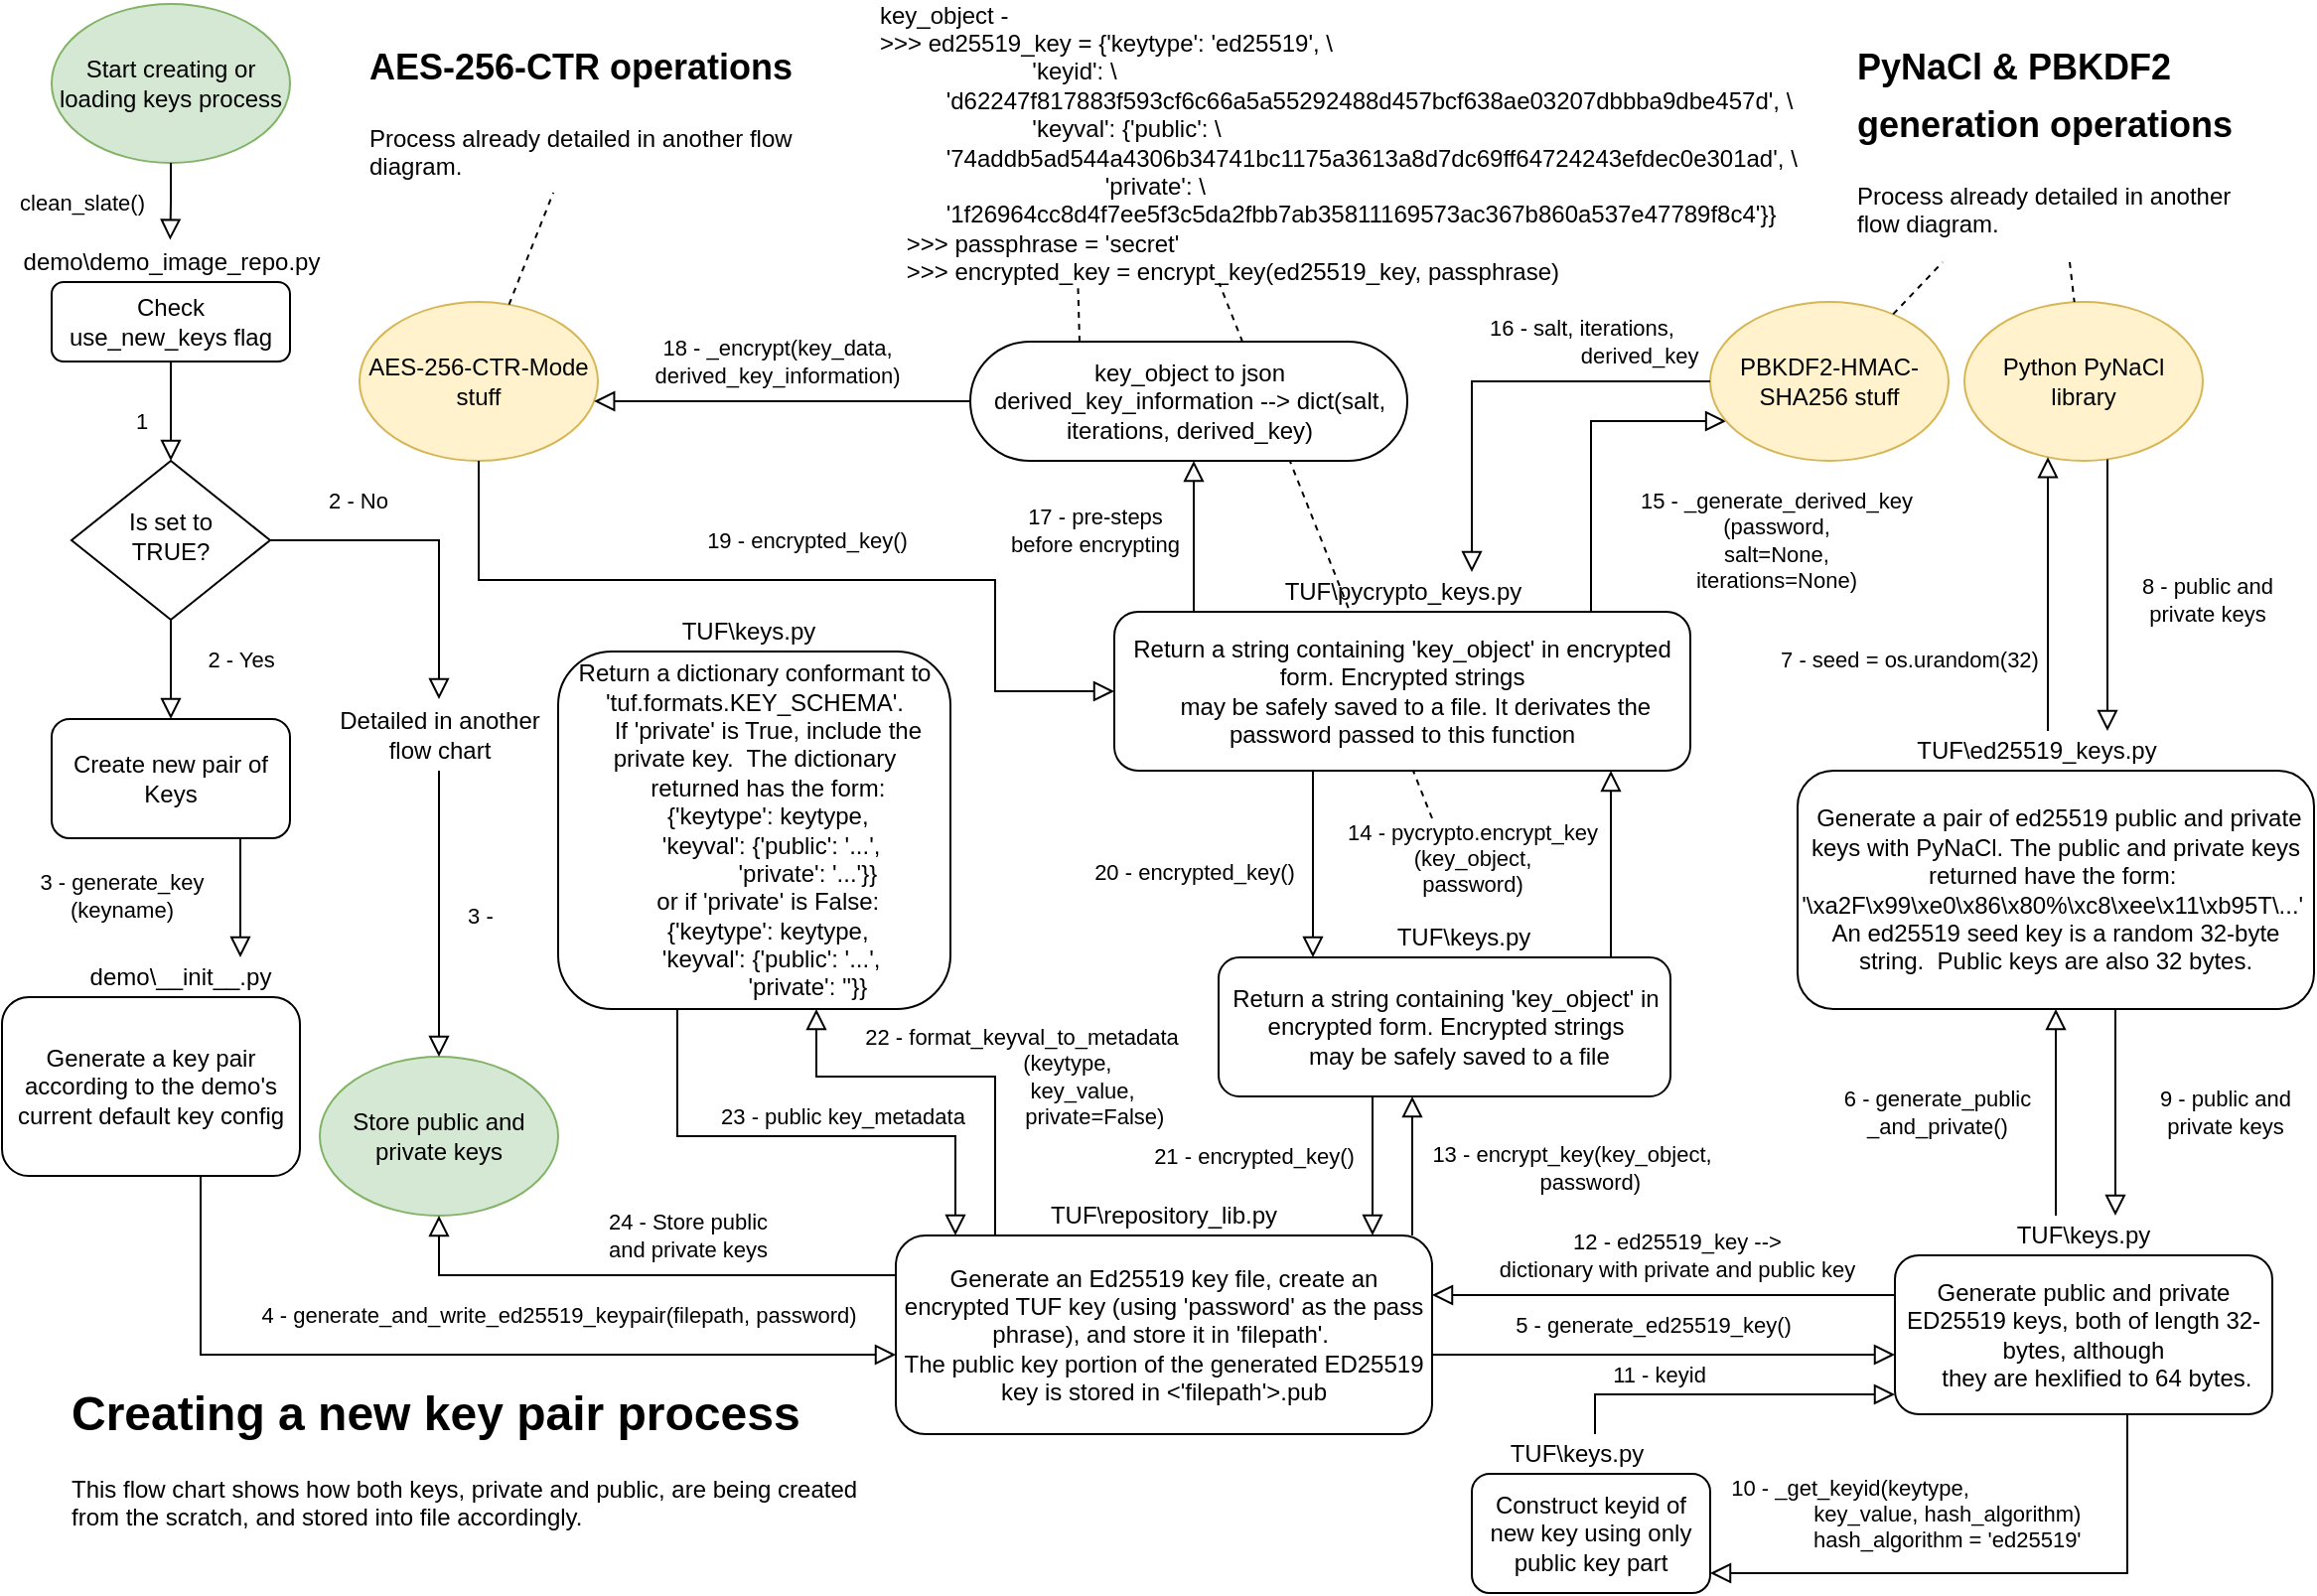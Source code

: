 <mxfile version="12.9.8" type="google" pages="4"><diagram id="C5RBs43oDa-KdzZeNtuy" name="create_key_pair"><mxGraphModel dx="1174" dy="645" grid="1" gridSize="10" guides="1" tooltips="1" connect="1" arrows="1" fold="1" page="1" pageScale="1" pageWidth="1169" pageHeight="827" math="0" shadow="0"><root><mxCell id="WIyWlLk6GJQsqaUBKTNV-0"/><mxCell id="WIyWlLk6GJQsqaUBKTNV-1" parent="WIyWlLk6GJQsqaUBKTNV-0"/><mxCell id="5d05sHVoE4mZrkOUPY2H-10" value="" style="endArrow=none;dashed=1;html=1;entryX=0.36;entryY=1.004;entryDx=0;entryDy=0;entryPerimeter=0;" edge="1" parent="WIyWlLk6GJQsqaUBKTNV-1" target="5d05sHVoE4mZrkOUPY2H-8"><mxGeometry width="50" height="50" relative="1" as="geometry"><mxPoint x="720" y="420" as="sourcePoint"/><mxPoint x="390" y="-220" as="targetPoint"/></mxGeometry></mxCell><mxCell id="gKAO-8X0Bs0SpBWGUNSm-0" value="1" style="rounded=0;html=1;jettySize=auto;orthogonalLoop=1;fontSize=11;endArrow=block;endFill=0;endSize=8;strokeWidth=1;shadow=0;labelBackgroundColor=none;edgeStyle=orthogonalEdgeStyle;" edge="1" parent="WIyWlLk6GJQsqaUBKTNV-1" source="gKAO-8X0Bs0SpBWGUNSm-1" target="gKAO-8X0Bs0SpBWGUNSm-4"><mxGeometry x="0.2" y="-15" relative="1" as="geometry"><mxPoint as="offset"/></mxGeometry></mxCell><mxCell id="gKAO-8X0Bs0SpBWGUNSm-1" value="Check &lt;br&gt;use_new_keys flag" style="rounded=1;whiteSpace=wrap;html=1;fontSize=12;glass=0;strokeWidth=1;shadow=0;" vertex="1" parent="WIyWlLk6GJQsqaUBKTNV-1"><mxGeometry x="25" y="150" width="120" height="40" as="geometry"/></mxCell><mxCell id="gKAO-8X0Bs0SpBWGUNSm-2" value="2 - Yes" style="rounded=0;html=1;jettySize=auto;orthogonalLoop=1;fontSize=11;endArrow=block;endFill=0;endSize=8;strokeWidth=1;shadow=0;labelBackgroundColor=none;edgeStyle=orthogonalEdgeStyle;" edge="1" parent="WIyWlLk6GJQsqaUBKTNV-1" source="gKAO-8X0Bs0SpBWGUNSm-4" target="gKAO-8X0Bs0SpBWGUNSm-40"><mxGeometry x="-0.2" y="35" relative="1" as="geometry"><mxPoint as="offset"/><mxPoint x="85" y="430" as="targetPoint"/><Array as="points"/></mxGeometry></mxCell><mxCell id="gKAO-8X0Bs0SpBWGUNSm-3" value="2 - No" style="edgeStyle=orthogonalEdgeStyle;rounded=0;html=1;jettySize=auto;orthogonalLoop=1;fontSize=11;endArrow=block;endFill=0;endSize=8;strokeWidth=1;shadow=0;labelBackgroundColor=none;exitX=1;exitY=0.5;exitDx=0;exitDy=0;" edge="1" parent="WIyWlLk6GJQsqaUBKTNV-1" source="gKAO-8X0Bs0SpBWGUNSm-4" target="gKAO-8X0Bs0SpBWGUNSm-34"><mxGeometry x="-0.474" y="20" relative="1" as="geometry"><mxPoint as="offset"/><mxPoint x="160" y="280" as="sourcePoint"/><mxPoint x="190.0" y="80.5" as="targetPoint"/><Array as="points"><mxPoint x="220" y="280"/></Array></mxGeometry></mxCell><mxCell id="gKAO-8X0Bs0SpBWGUNSm-4" value="Is set to&lt;br&gt;TRUE?" style="rhombus;whiteSpace=wrap;html=1;shadow=0;fontFamily=Helvetica;fontSize=12;align=center;strokeWidth=1;spacing=6;spacingTop=-4;" vertex="1" parent="WIyWlLk6GJQsqaUBKTNV-1"><mxGeometry x="35" y="240" width="100" height="80" as="geometry"/></mxCell><mxCell id="gKAO-8X0Bs0SpBWGUNSm-6" value="demo\demo_image_repo.py" style="text;html=1;align=center;verticalAlign=middle;resizable=0;points=[];autosize=1;" vertex="1" parent="WIyWlLk6GJQsqaUBKTNV-1"><mxGeometry y="130" width="170" height="20" as="geometry"/></mxCell><mxCell id="gKAO-8X0Bs0SpBWGUNSm-7" value="Start creating or loading keys process" style="ellipse;whiteSpace=wrap;html=1;fillColor=#d5e8d4;strokeColor=#82b366;" vertex="1" parent="WIyWlLk6GJQsqaUBKTNV-1"><mxGeometry x="25" y="10" width="120" height="80" as="geometry"/></mxCell><mxCell id="gKAO-8X0Bs0SpBWGUNSm-8" value="clean_slate()" style="rounded=0;html=1;jettySize=auto;orthogonalLoop=1;fontSize=11;endArrow=block;endFill=0;endSize=8;strokeWidth=1;shadow=0;labelBackgroundColor=none;edgeStyle=orthogonalEdgeStyle;exitX=0.5;exitY=1;exitDx=0;exitDy=0;entryX=0.498;entryY=-0.06;entryDx=0;entryDy=0;entryPerimeter=0;" edge="1" parent="WIyWlLk6GJQsqaUBKTNV-1" source="gKAO-8X0Bs0SpBWGUNSm-7" target="gKAO-8X0Bs0SpBWGUNSm-6"><mxGeometry x="0.069" y="-45" relative="1" as="geometry"><mxPoint x="95" y="200" as="sourcePoint"/><mxPoint x="100" y="90" as="targetPoint"/><Array as="points"><mxPoint x="85" y="110"/><mxPoint x="85" y="110"/></Array><mxPoint as="offset"/></mxGeometry></mxCell><mxCell id="gKAO-8X0Bs0SpBWGUNSm-9" value="Store public and private keys" style="ellipse;whiteSpace=wrap;html=1;fillColor=#d5e8d4;strokeColor=#82b366;" vertex="1" parent="WIyWlLk6GJQsqaUBKTNV-1"><mxGeometry x="160" y="540" width="120" height="80" as="geometry"/></mxCell><mxCell id="gKAO-8X0Bs0SpBWGUNSm-11" value="&lt;h1&gt;Creating a new key pair process&lt;/h1&gt;&lt;p&gt;This flow chart shows how both keys, private and public, are being created from the scratch, and stored into file accordingly.&lt;/p&gt;" style="text;html=1;strokeColor=none;fillColor=none;spacing=5;spacingTop=-20;whiteSpace=wrap;overflow=hidden;rounded=0;" vertex="1" parent="WIyWlLk6GJQsqaUBKTNV-1"><mxGeometry x="30" y="700" width="410" height="100" as="geometry"/></mxCell><mxCell id="gKAO-8X0Bs0SpBWGUNSm-34" value="Detailed in another flow chart" style="text;html=1;strokeColor=none;fillColor=none;align=center;verticalAlign=middle;whiteSpace=wrap;rounded=0;" vertex="1" parent="WIyWlLk6GJQsqaUBKTNV-1"><mxGeometry x="167.5" y="360" width="105" height="36" as="geometry"/></mxCell><mxCell id="gKAO-8X0Bs0SpBWGUNSm-40" value="Create new pair of Keys" style="rounded=1;whiteSpace=wrap;html=1;" vertex="1" parent="WIyWlLk6GJQsqaUBKTNV-1"><mxGeometry x="25" y="370" width="120" height="60" as="geometry"/></mxCell><mxCell id="gKAO-8X0Bs0SpBWGUNSm-41" value="Generate a key pair according to the demo's current default key config" style="rounded=1;whiteSpace=wrap;html=1;" vertex="1" parent="WIyWlLk6GJQsqaUBKTNV-1"><mxGeometry y="510" width="150" height="90" as="geometry"/></mxCell><mxCell id="gKAO-8X0Bs0SpBWGUNSm-42" value="demo\__init__.py" style="text;html=1;strokeColor=none;fillColor=none;align=center;verticalAlign=middle;whiteSpace=wrap;rounded=0;" vertex="1" parent="WIyWlLk6GJQsqaUBKTNV-1"><mxGeometry x="40" y="490" width="100" height="20" as="geometry"/></mxCell><mxCell id="gKAO-8X0Bs0SpBWGUNSm-43" value="3 - generate_key&lt;br&gt;(keyname)" style="edgeStyle=orthogonalEdgeStyle;rounded=0;html=1;jettySize=auto;orthogonalLoop=1;fontSize=11;endArrow=block;endFill=0;endSize=8;strokeWidth=1;shadow=0;labelBackgroundColor=none;" edge="1" parent="WIyWlLk6GJQsqaUBKTNV-1" source="gKAO-8X0Bs0SpBWGUNSm-40" target="gKAO-8X0Bs0SpBWGUNSm-42"><mxGeometry y="-60" relative="1" as="geometry"><mxPoint y="-1" as="offset"/><mxPoint x="145.0" y="290" as="sourcePoint"/><mxPoint x="390" y="400" as="targetPoint"/><Array as="points"><mxPoint x="120" y="460"/><mxPoint x="120" y="460"/></Array></mxGeometry></mxCell><mxCell id="gKAO-8X0Bs0SpBWGUNSm-44" value="&lt;div&gt;Generate an Ed25519 key file, create an encrypted TUF key (using 'password'&amp;nbsp;&lt;span&gt;as the pass phrase), and store it in 'filepath'.&amp;nbsp;&lt;/span&gt;&lt;/div&gt;&lt;div&gt;&lt;span&gt;The public key portion of&amp;nbsp;&lt;/span&gt;&lt;span&gt;the generated ED25519 key is stored in &amp;lt;'filepath'&amp;gt;.pub&lt;/span&gt;&lt;/div&gt;" style="rounded=1;whiteSpace=wrap;html=1;" vertex="1" parent="WIyWlLk6GJQsqaUBKTNV-1"><mxGeometry x="450" y="630" width="270" height="100" as="geometry"/></mxCell><mxCell id="gKAO-8X0Bs0SpBWGUNSm-45" value="TUF\repository_lib.py" style="text;html=1;strokeColor=none;fillColor=none;align=center;verticalAlign=middle;whiteSpace=wrap;rounded=0;" vertex="1" parent="WIyWlLk6GJQsqaUBKTNV-1"><mxGeometry x="520" y="610" width="130" height="20" as="geometry"/></mxCell><mxCell id="gKAO-8X0Bs0SpBWGUNSm-46" value="4 -&amp;nbsp;generate_and_write_ed25519_keypair(filepath, password)" style="edgeStyle=orthogonalEdgeStyle;rounded=0;html=1;jettySize=auto;orthogonalLoop=1;fontSize=11;endArrow=block;endFill=0;endSize=8;strokeWidth=1;shadow=0;labelBackgroundColor=none;" edge="1" parent="WIyWlLk6GJQsqaUBKTNV-1" source="gKAO-8X0Bs0SpBWGUNSm-41" target="gKAO-8X0Bs0SpBWGUNSm-44"><mxGeometry x="0.22" y="20" relative="1" as="geometry"><mxPoint x="1" as="offset"/><mxPoint x="460.0" y="479.999" as="sourcePoint"/><mxPoint x="390.0" y="494.94" as="targetPoint"/><Array as="points"><mxPoint x="100" y="690"/></Array></mxGeometry></mxCell><mxCell id="gKAO-8X0Bs0SpBWGUNSm-48" value="&lt;div&gt;Generate public and private ED25519 keys, both of length 32-bytes, although&lt;/div&gt;&lt;div&gt;&amp;nbsp; &amp;nbsp; they are hexlified to 64 bytes.&lt;/div&gt;" style="rounded=1;whiteSpace=wrap;html=1;" vertex="1" parent="WIyWlLk6GJQsqaUBKTNV-1"><mxGeometry x="953" y="640" width="190" height="80" as="geometry"/></mxCell><mxCell id="gKAO-8X0Bs0SpBWGUNSm-49" value="TUF\keys.py" style="text;html=1;strokeColor=none;fillColor=none;align=center;verticalAlign=middle;whiteSpace=wrap;rounded=0;" vertex="1" parent="WIyWlLk6GJQsqaUBKTNV-1"><mxGeometry x="998" y="620" width="100" height="20" as="geometry"/></mxCell><mxCell id="gKAO-8X0Bs0SpBWGUNSm-52" value="5 -&amp;nbsp;generate_ed25519_key()" style="edgeStyle=orthogonalEdgeStyle;rounded=0;html=1;jettySize=auto;orthogonalLoop=1;fontSize=11;endArrow=block;endFill=0;endSize=8;strokeWidth=1;shadow=0;labelBackgroundColor=none;" edge="1" parent="WIyWlLk6GJQsqaUBKTNV-1" source="gKAO-8X0Bs0SpBWGUNSm-44" target="gKAO-8X0Bs0SpBWGUNSm-48"><mxGeometry x="-0.048" y="15" relative="1" as="geometry"><mxPoint as="offset"/><mxPoint x="470.0" y="345" as="sourcePoint"/><mxPoint x="470.0" y="260" as="targetPoint"/><Array as="points"><mxPoint x="870" y="690"/><mxPoint x="870" y="690"/></Array></mxGeometry></mxCell><mxCell id="gKAO-8X0Bs0SpBWGUNSm-54" value="&lt;div&gt;&amp;nbsp;Generate a pair of ed25519 public and private keys with PyNaCl.&amp;nbsp;&lt;span&gt;The public&amp;nbsp;&lt;/span&gt;&lt;span&gt;and private keys returned &lt;/span&gt;&lt;span&gt;have the form:&amp;nbsp;&lt;/span&gt;&lt;/div&gt;&lt;div&gt;&lt;span&gt;'\xa2F\x99\xe0\x86\x80%\xc8\xee\x11\xb95T\...'&amp;nbsp;&lt;/span&gt;&lt;/div&gt;&lt;div&gt;&lt;span&gt;An ed25519 seed key is a random 32-byte string.&amp;nbsp; Public keys are also 32&amp;nbsp;&lt;/span&gt;&lt;span&gt;bytes.&lt;/span&gt;&lt;/div&gt;" style="rounded=1;whiteSpace=wrap;html=1;" vertex="1" parent="WIyWlLk6GJQsqaUBKTNV-1"><mxGeometry x="904" y="396" width="260" height="120" as="geometry"/></mxCell><mxCell id="gKAO-8X0Bs0SpBWGUNSm-58" value="TUF\ed25519_keys.py" style="text;html=1;strokeColor=none;fillColor=none;align=center;verticalAlign=middle;whiteSpace=wrap;rounded=0;" vertex="1" parent="WIyWlLk6GJQsqaUBKTNV-1"><mxGeometry x="956.5" y="376" width="135" height="20" as="geometry"/></mxCell><mxCell id="gKAO-8X0Bs0SpBWGUNSm-59" value="6 -&amp;nbsp;generate_public&lt;br&gt;_and_private()" style="edgeStyle=orthogonalEdgeStyle;rounded=0;html=1;jettySize=auto;orthogonalLoop=1;fontSize=11;endArrow=block;endFill=0;endSize=8;strokeWidth=1;shadow=0;labelBackgroundColor=none;" edge="1" parent="WIyWlLk6GJQsqaUBKTNV-1" source="gKAO-8X0Bs0SpBWGUNSm-49" target="gKAO-8X0Bs0SpBWGUNSm-54"><mxGeometry y="60" relative="1" as="geometry"><mxPoint as="offset"/><mxPoint x="884" y="520" as="sourcePoint"/><mxPoint x="1034" y="540" as="targetPoint"/><Array as="points"><mxPoint x="1034" y="590"/><mxPoint x="1034" y="590"/></Array></mxGeometry></mxCell><mxCell id="gKAO-8X0Bs0SpBWGUNSm-61" value="Python PyNaCl&lt;br&gt;library" style="ellipse;whiteSpace=wrap;html=1;fillColor=#fff2cc;strokeColor=#d6b656;" vertex="1" parent="WIyWlLk6GJQsqaUBKTNV-1"><mxGeometry x="988" y="160" width="120" height="80" as="geometry"/></mxCell><mxCell id="gKAO-8X0Bs0SpBWGUNSm-62" value="7 - seed = os.urandom(32)" style="edgeStyle=orthogonalEdgeStyle;rounded=0;html=1;jettySize=auto;orthogonalLoop=1;fontSize=11;endArrow=block;endFill=0;endSize=8;strokeWidth=1;shadow=0;labelBackgroundColor=none;" edge="1" parent="WIyWlLk6GJQsqaUBKTNV-1" source="gKAO-8X0Bs0SpBWGUNSm-58" target="gKAO-8X0Bs0SpBWGUNSm-61"><mxGeometry x="0.247" y="86" relative="1" as="geometry"><mxPoint x="16" y="50" as="offset"/><mxPoint x="1435.059" y="-132.5" as="sourcePoint"/><mxPoint x="1435.059" y="-42.5" as="targetPoint"/><Array as="points"><mxPoint x="1030" y="290"/><mxPoint x="1030" y="290"/></Array></mxGeometry></mxCell><mxCell id="gKAO-8X0Bs0SpBWGUNSm-65" value="8 - public and &lt;br&gt;private keys" style="edgeStyle=orthogonalEdgeStyle;rounded=0;html=1;jettySize=auto;orthogonalLoop=1;fontSize=11;endArrow=block;endFill=0;endSize=8;strokeWidth=1;shadow=0;labelBackgroundColor=none;" edge="1" parent="WIyWlLk6GJQsqaUBKTNV-1" source="gKAO-8X0Bs0SpBWGUNSm-61" target="gKAO-8X0Bs0SpBWGUNSm-58"><mxGeometry x="0.043" y="50" relative="1" as="geometry"><mxPoint y="-1" as="offset"/><mxPoint x="1445" y="102.5" as="sourcePoint"/><mxPoint x="1445" y="182.5" as="targetPoint"/><Array as="points"><mxPoint x="1060" y="310"/><mxPoint x="1060" y="310"/></Array></mxGeometry></mxCell><mxCell id="gKAO-8X0Bs0SpBWGUNSm-67" value="&lt;h1&gt;&lt;font style=&quot;font-size: 18px&quot;&gt;PyNaCl &amp;amp; PBKDF2 generation operations&lt;/font&gt;&lt;/h1&gt;&lt;p&gt;Process already detailed in another flow diagram.&lt;/p&gt;" style="text;html=1;strokeColor=none;fillColor=none;spacing=5;spacingTop=-20;whiteSpace=wrap;overflow=hidden;rounded=0;" vertex="1" parent="WIyWlLk6GJQsqaUBKTNV-1"><mxGeometry x="928.5" y="20" width="211" height="120" as="geometry"/></mxCell><mxCell id="gKAO-8X0Bs0SpBWGUNSm-68" value="" style="endArrow=none;dashed=1;html=1;" edge="1" parent="WIyWlLk6GJQsqaUBKTNV-1" source="gKAO-8X0Bs0SpBWGUNSm-67" target="gKAO-8X0Bs0SpBWGUNSm-61"><mxGeometry width="50" height="50" relative="1" as="geometry"><mxPoint x="1050" y="452.5" as="sourcePoint"/><mxPoint x="1100" y="402.5" as="targetPoint"/></mxGeometry></mxCell><mxCell id="gKAO-8X0Bs0SpBWGUNSm-69" value="Construct keyid of new key using only public key part" style="rounded=1;whiteSpace=wrap;html=1;" vertex="1" parent="WIyWlLk6GJQsqaUBKTNV-1"><mxGeometry x="740" y="750" width="120" height="60" as="geometry"/></mxCell><mxCell id="gKAO-8X0Bs0SpBWGUNSm-70" value="10 -&amp;nbsp;_get_keyid(keytype, &lt;br&gt;&amp;nbsp; &amp;nbsp; &amp;nbsp; &amp;nbsp; &amp;nbsp; &amp;nbsp; &amp;nbsp; &amp;nbsp; &amp;nbsp; &amp;nbsp; &amp;nbsp; &amp;nbsp; &amp;nbsp; &amp;nbsp; &amp;nbsp; &amp;nbsp; key_value, hash_algorithm)&lt;br&gt;&amp;nbsp; &amp;nbsp; &amp;nbsp; &amp;nbsp; &amp;nbsp; &amp;nbsp; &amp;nbsp; &amp;nbsp; &amp;nbsp; &amp;nbsp; &amp;nbsp; &amp;nbsp; &amp;nbsp; &amp;nbsp; &amp;nbsp; &amp;nbsp; hash_algorithm = 'ed25519'" style="edgeStyle=orthogonalEdgeStyle;rounded=0;html=1;jettySize=auto;orthogonalLoop=1;fontSize=11;endArrow=block;endFill=0;endSize=8;strokeWidth=1;shadow=0;labelBackgroundColor=none;" edge="1" parent="WIyWlLk6GJQsqaUBKTNV-1" source="gKAO-8X0Bs0SpBWGUNSm-48" target="gKAO-8X0Bs0SpBWGUNSm-69"><mxGeometry x="0.517" y="-30" relative="1" as="geometry"><mxPoint as="offset"/><mxPoint x="715.0" y="430" as="sourcePoint"/><mxPoint x="295" y="584.999" as="targetPoint"/><Array as="points"><mxPoint x="1070" y="800"/></Array></mxGeometry></mxCell><mxCell id="gKAO-8X0Bs0SpBWGUNSm-71" value="9 - public and &lt;br&gt;private keys" style="edgeStyle=orthogonalEdgeStyle;rounded=0;html=1;jettySize=auto;orthogonalLoop=1;fontSize=11;endArrow=block;endFill=0;endSize=8;strokeWidth=1;shadow=0;labelBackgroundColor=none;" edge="1" parent="WIyWlLk6GJQsqaUBKTNV-1" source="gKAO-8X0Bs0SpBWGUNSm-54" target="gKAO-8X0Bs0SpBWGUNSm-49"><mxGeometry y="55" relative="1" as="geometry"><mxPoint as="offset"/><mxPoint x="1064" y="510" as="sourcePoint"/><mxPoint x="974" y="440" as="targetPoint"/><Array as="points"><mxPoint x="1064" y="550"/><mxPoint x="1064" y="550"/></Array></mxGeometry></mxCell><mxCell id="gKAO-8X0Bs0SpBWGUNSm-74" value="TUF\keys.py" style="text;html=1;strokeColor=none;fillColor=none;align=center;verticalAlign=middle;whiteSpace=wrap;rounded=0;" vertex="1" parent="WIyWlLk6GJQsqaUBKTNV-1"><mxGeometry x="752.5" y="730" width="80" height="20" as="geometry"/></mxCell><mxCell id="gKAO-8X0Bs0SpBWGUNSm-75" value="11 - keyid" style="edgeStyle=orthogonalEdgeStyle;rounded=0;html=1;jettySize=auto;orthogonalLoop=1;fontSize=11;endArrow=block;endFill=0;endSize=8;strokeWidth=1;shadow=0;labelBackgroundColor=none;" edge="1" parent="WIyWlLk6GJQsqaUBKTNV-1" source="gKAO-8X0Bs0SpBWGUNSm-74" target="gKAO-8X0Bs0SpBWGUNSm-48"><mxGeometry x="-0.389" y="10" relative="1" as="geometry"><mxPoint as="offset"/><mxPoint x="515.0" y="355" as="sourcePoint"/><mxPoint x="515.0" y="240" as="targetPoint"/><Array as="points"><mxPoint x="802" y="710"/></Array></mxGeometry></mxCell><mxCell id="gKAO-8X0Bs0SpBWGUNSm-77" value="12 - ed25519_key --&amp;gt;&lt;br&gt;dictionary with private and public key" style="edgeStyle=orthogonalEdgeStyle;rounded=0;html=1;jettySize=auto;orthogonalLoop=1;fontSize=11;endArrow=block;endFill=0;endSize=8;strokeWidth=1;shadow=0;labelBackgroundColor=none;" edge="1" parent="WIyWlLk6GJQsqaUBKTNV-1" source="gKAO-8X0Bs0SpBWGUNSm-48" target="gKAO-8X0Bs0SpBWGUNSm-44"><mxGeometry x="-0.053" y="-20" relative="1" as="geometry"><mxPoint as="offset"/><mxPoint x="630" y="640" as="sourcePoint"/><mxPoint x="910" y="530" as="targetPoint"/><Array as="points"><mxPoint x="830" y="660"/><mxPoint x="830" y="660"/></Array></mxGeometry></mxCell><mxCell id="gKAO-8X0Bs0SpBWGUNSm-80" value="&lt;div&gt;Return a string containing 'key_object' in encrypted form. Encrypted strings&lt;/div&gt;&lt;div&gt;&amp;nbsp; &amp;nbsp; may be safely saved to a file&lt;/div&gt;" style="rounded=1;whiteSpace=wrap;html=1;" vertex="1" parent="WIyWlLk6GJQsqaUBKTNV-1"><mxGeometry x="612.5" y="490" width="227.5" height="70" as="geometry"/></mxCell><mxCell id="gKAO-8X0Bs0SpBWGUNSm-81" value="TUF\keys.py" style="text;html=1;strokeColor=none;fillColor=none;align=center;verticalAlign=middle;whiteSpace=wrap;rounded=0;" vertex="1" parent="WIyWlLk6GJQsqaUBKTNV-1"><mxGeometry x="694.25" y="470" width="83.75" height="20" as="geometry"/></mxCell><mxCell id="gKAO-8X0Bs0SpBWGUNSm-82" value="13 -&amp;nbsp;encrypt_key(key_object, &lt;br&gt;&amp;nbsp; &amp;nbsp; &amp;nbsp; password)" style="edgeStyle=orthogonalEdgeStyle;rounded=0;html=1;jettySize=auto;orthogonalLoop=1;fontSize=11;endArrow=block;endFill=0;endSize=8;strokeWidth=1;shadow=0;labelBackgroundColor=none;" edge="1" parent="WIyWlLk6GJQsqaUBKTNV-1" source="gKAO-8X0Bs0SpBWGUNSm-44" target="gKAO-8X0Bs0SpBWGUNSm-80"><mxGeometry y="-80" relative="1" as="geometry"><mxPoint y="1" as="offset"/><mxPoint x="1020" y="540" as="sourcePoint"/><mxPoint x="780" y="540" as="targetPoint"/><Array as="points"><mxPoint x="710" y="590"/><mxPoint x="710" y="590"/></Array></mxGeometry></mxCell><mxCell id="gKAO-8X0Bs0SpBWGUNSm-83" value="&lt;div&gt;Return a string containing 'key_object' in encrypted form. Encrypted strings&lt;/div&gt;&lt;div&gt;&amp;nbsp; &amp;nbsp; may be safely saved to a file. It derivates the password passed to this function&lt;/div&gt;" style="rounded=1;whiteSpace=wrap;html=1;" vertex="1" parent="WIyWlLk6GJQsqaUBKTNV-1"><mxGeometry x="560" y="316" width="290" height="80" as="geometry"/></mxCell><mxCell id="gKAO-8X0Bs0SpBWGUNSm-84" value="14 - pycrypto.encrypt_key&lt;br&gt;(key_object, &lt;br&gt;password)" style="edgeStyle=orthogonalEdgeStyle;rounded=0;html=1;jettySize=auto;orthogonalLoop=1;fontSize=11;endArrow=block;endFill=0;endSize=8;strokeWidth=1;shadow=0;labelBackgroundColor=none;" edge="1" parent="WIyWlLk6GJQsqaUBKTNV-1" source="gKAO-8X0Bs0SpBWGUNSm-80" target="gKAO-8X0Bs0SpBWGUNSm-83"><mxGeometry x="0.702" y="76" relative="1" as="geometry"><mxPoint x="6" y="30" as="offset"/><mxPoint x="640.0" y="550" as="sourcePoint"/><mxPoint x="760" y="410" as="targetPoint"/><Array as="points"><mxPoint x="810" y="410"/><mxPoint x="810" y="410"/></Array></mxGeometry></mxCell><mxCell id="gKAO-8X0Bs0SpBWGUNSm-85" value="TUF\pycrypto_keys.py" style="text;html=1;strokeColor=none;fillColor=none;align=center;verticalAlign=middle;whiteSpace=wrap;rounded=0;" vertex="1" parent="WIyWlLk6GJQsqaUBKTNV-1"><mxGeometry x="632.5" y="296" width="145" height="20" as="geometry"/></mxCell><mxCell id="y6ydNGaMVY6dXBUvvQ87-1" value="15 -&amp;nbsp;_generate_derived_key&lt;br&gt;(password, &lt;br&gt;salt=None, &lt;br&gt;iterations=None)" style="edgeStyle=orthogonalEdgeStyle;rounded=0;html=1;jettySize=auto;orthogonalLoop=1;fontSize=11;endArrow=block;endFill=0;endSize=8;strokeWidth=1;shadow=0;labelBackgroundColor=none;" edge="1" parent="WIyWlLk6GJQsqaUBKTNV-1" source="gKAO-8X0Bs0SpBWGUNSm-83" target="y6ydNGaMVY6dXBUvvQ87-2"><mxGeometry x="1" y="-65" relative="1" as="geometry"><mxPoint x="25" y="-5" as="offset"/><mxPoint x="770" y="323" as="sourcePoint"/><mxPoint x="800" y="220" as="targetPoint"/><Array as="points"><mxPoint x="800" y="220"/></Array></mxGeometry></mxCell><mxCell id="y6ydNGaMVY6dXBUvvQ87-2" value="PBKDF2-HMAC-SHA256 stuff" style="ellipse;whiteSpace=wrap;html=1;fillColor=#fff2cc;strokeColor=#d6b656;" vertex="1" parent="WIyWlLk6GJQsqaUBKTNV-1"><mxGeometry x="860" y="160" width="120" height="80" as="geometry"/></mxCell><mxCell id="y6ydNGaMVY6dXBUvvQ87-4" value="" style="endArrow=none;dashed=1;html=1;" edge="1" parent="WIyWlLk6GJQsqaUBKTNV-1" source="y6ydNGaMVY6dXBUvvQ87-2" target="gKAO-8X0Bs0SpBWGUNSm-67"><mxGeometry width="50" height="50" relative="1" as="geometry"><mxPoint x="490" y="230" as="sourcePoint"/><mxPoint x="846.17" y="105" as="targetPoint"/></mxGeometry></mxCell><mxCell id="y6ydNGaMVY6dXBUvvQ87-5" value="16 -&amp;nbsp;salt, iterations, &lt;br&gt;&amp;nbsp; &amp;nbsp; &amp;nbsp; &amp;nbsp; &amp;nbsp; &amp;nbsp; &amp;nbsp; &amp;nbsp; &amp;nbsp; &amp;nbsp;derived_key" style="edgeStyle=orthogonalEdgeStyle;rounded=0;html=1;jettySize=auto;orthogonalLoop=1;fontSize=11;endArrow=block;endFill=0;endSize=8;strokeWidth=1;shadow=0;labelBackgroundColor=none;" edge="1" parent="WIyWlLk6GJQsqaUBKTNV-1" source="y6ydNGaMVY6dXBUvvQ87-2" target="gKAO-8X0Bs0SpBWGUNSm-85"><mxGeometry x="-0.399" y="-20" relative="1" as="geometry"><mxPoint as="offset"/><mxPoint x="460" y="270" as="sourcePoint"/><mxPoint x="721" y="220" as="targetPoint"/><Array as="points"><mxPoint x="740" y="200"/></Array></mxGeometry></mxCell><mxCell id="5n7SYA8ewEGzJH716Fpc-0" value="AES-256-CTR-Mode stuff" style="ellipse;whiteSpace=wrap;html=1;fillColor=#fff2cc;strokeColor=#d6b656;" vertex="1" parent="WIyWlLk6GJQsqaUBKTNV-1"><mxGeometry x="180" y="160" width="120" height="80" as="geometry"/></mxCell><mxCell id="5d05sHVoE4mZrkOUPY2H-0" value="&lt;h1&gt;&lt;font style=&quot;font-size: 18px&quot;&gt;AES-256-CTR operations&lt;/font&gt;&lt;/h1&gt;&lt;p&gt;Process already detailed in another flow diagram.&lt;/p&gt;" style="text;html=1;strokeColor=none;fillColor=none;spacing=5;spacingTop=-20;whiteSpace=wrap;overflow=hidden;rounded=0;" vertex="1" parent="WIyWlLk6GJQsqaUBKTNV-1"><mxGeometry x="180" y="20" width="228.75" height="85" as="geometry"/></mxCell><mxCell id="5d05sHVoE4mZrkOUPY2H-1" value="" style="endArrow=none;dashed=1;html=1;" edge="1" parent="WIyWlLk6GJQsqaUBKTNV-1" source="5n7SYA8ewEGzJH716Fpc-0" target="5d05sHVoE4mZrkOUPY2H-0"><mxGeometry width="50" height="50" relative="1" as="geometry"><mxPoint x="490" y="30" as="sourcePoint"/><mxPoint x="540" y="-20" as="targetPoint"/></mxGeometry></mxCell><mxCell id="5d05sHVoE4mZrkOUPY2H-2" value="18 -&amp;nbsp;_encrypt(key_data, &lt;br&gt;derived_key_information)" style="edgeStyle=orthogonalEdgeStyle;rounded=0;html=1;jettySize=auto;orthogonalLoop=1;fontSize=11;endArrow=block;endFill=0;endSize=8;strokeWidth=1;shadow=0;labelBackgroundColor=none;" edge="1" parent="WIyWlLk6GJQsqaUBKTNV-1" source="5d05sHVoE4mZrkOUPY2H-3" target="5n7SYA8ewEGzJH716Fpc-0"><mxGeometry x="0.02" y="-20" relative="1" as="geometry"><mxPoint x="-1" as="offset"/><mxPoint x="450" y="110" as="sourcePoint"/><mxPoint x="680.0" y="216.362" as="targetPoint"/><Array as="points"><mxPoint x="360" y="210"/><mxPoint x="360" y="210"/></Array></mxGeometry></mxCell><mxCell id="5d05sHVoE4mZrkOUPY2H-3" value="key_object to json&lt;br&gt;derived_key_information --&amp;gt; dict(salt, iterations, derived_key)" style="rounded=1;whiteSpace=wrap;html=1;arcSize=50;" vertex="1" parent="WIyWlLk6GJQsqaUBKTNV-1"><mxGeometry x="487.5" y="180" width="220" height="60" as="geometry"/></mxCell><mxCell id="5d05sHVoE4mZrkOUPY2H-4" value="17 - pre-steps &lt;br&gt;before encrypting" style="edgeStyle=orthogonalEdgeStyle;rounded=0;html=1;jettySize=auto;orthogonalLoop=1;fontSize=11;endArrow=block;endFill=0;endSize=8;strokeWidth=1;shadow=0;labelBackgroundColor=none;" edge="1" parent="WIyWlLk6GJQsqaUBKTNV-1" source="gKAO-8X0Bs0SpBWGUNSm-83" target="5d05sHVoE4mZrkOUPY2H-3"><mxGeometry x="0.091" y="50" relative="1" as="geometry"><mxPoint as="offset"/><mxPoint x="540" y="290" as="sourcePoint"/><mxPoint x="590" y="290" as="targetPoint"/><Array as="points"><mxPoint x="600" y="290"/><mxPoint x="600" y="290"/></Array></mxGeometry></mxCell><mxCell id="5d05sHVoE4mZrkOUPY2H-5" value="19 - encrypted_key()" style="edgeStyle=orthogonalEdgeStyle;rounded=0;html=1;jettySize=auto;orthogonalLoop=1;fontSize=11;endArrow=block;endFill=0;endSize=8;strokeWidth=1;shadow=0;labelBackgroundColor=none;" edge="1" parent="WIyWlLk6GJQsqaUBKTNV-1" source="5n7SYA8ewEGzJH716Fpc-0" target="gKAO-8X0Bs0SpBWGUNSm-83"><mxGeometry x="0.035" y="20" relative="1" as="geometry"><mxPoint x="-1" as="offset"/><mxPoint x="487.5" y="200" as="sourcePoint"/><mxPoint x="390.0" y="200" as="targetPoint"/><Array as="points"><mxPoint x="240" y="300"/><mxPoint x="500" y="300"/><mxPoint x="500" y="356"/></Array></mxGeometry></mxCell><mxCell id="5d05sHVoE4mZrkOUPY2H-6" value="20 - encrypted_key()" style="edgeStyle=orthogonalEdgeStyle;rounded=0;html=1;jettySize=auto;orthogonalLoop=1;fontSize=11;endArrow=block;endFill=0;endSize=8;strokeWidth=1;shadow=0;labelBackgroundColor=none;" edge="1" parent="WIyWlLk6GJQsqaUBKTNV-1" source="gKAO-8X0Bs0SpBWGUNSm-83" target="gKAO-8X0Bs0SpBWGUNSm-80"><mxGeometry x="0.081" y="-60" relative="1" as="geometry"><mxPoint as="offset"/><mxPoint x="330.0" y="240" as="sourcePoint"/><mxPoint x="520.0" y="360" as="targetPoint"/><Array as="points"><mxPoint x="660" y="460"/><mxPoint x="660" y="460"/></Array></mxGeometry></mxCell><mxCell id="5d05sHVoE4mZrkOUPY2H-7" value="21 - encrypted_key()" style="edgeStyle=orthogonalEdgeStyle;rounded=0;html=1;jettySize=auto;orthogonalLoop=1;fontSize=11;endArrow=block;endFill=0;endSize=8;strokeWidth=1;shadow=0;labelBackgroundColor=none;" edge="1" parent="WIyWlLk6GJQsqaUBKTNV-1" source="gKAO-8X0Bs0SpBWGUNSm-80" target="gKAO-8X0Bs0SpBWGUNSm-44"><mxGeometry x="0.144" y="-61" relative="1" as="geometry"><mxPoint x="1" y="-10" as="offset"/><mxPoint x="540.0" y="424" as="sourcePoint"/><mxPoint x="540.0" y="490" as="targetPoint"/><Array as="points"><mxPoint x="690" y="600"/><mxPoint x="690" y="600"/></Array></mxGeometry></mxCell><mxCell id="5d05sHVoE4mZrkOUPY2H-8" value="&lt;div&gt;key_object -&amp;nbsp;&lt;/div&gt;&lt;div&gt;&amp;gt;&amp;gt;&amp;gt; ed25519_key = {'keytype': 'ed25519', \&lt;/div&gt;&lt;div&gt;&amp;nbsp; &amp;nbsp; &amp;nbsp; &amp;nbsp; &amp;nbsp; &amp;nbsp; &amp;nbsp; &amp;nbsp; &amp;nbsp; &amp;nbsp; &amp;nbsp; &amp;nbsp;'keyid': \&lt;/div&gt;&lt;div&gt;&amp;nbsp; &amp;nbsp; &amp;nbsp; &amp;nbsp; &amp;nbsp; 'd62247f817883f593cf6c66a5a55292488d457bcf638ae03207dbbba9dbe457d', \&lt;/div&gt;&lt;div&gt;&amp;nbsp; &amp;nbsp; &amp;nbsp; &amp;nbsp; &amp;nbsp; &amp;nbsp; &amp;nbsp; &amp;nbsp; &amp;nbsp; &amp;nbsp; &amp;nbsp; &amp;nbsp;'keyval': {'public': \&lt;/div&gt;&lt;div&gt;&amp;nbsp; &amp;nbsp; &amp;nbsp; &amp;nbsp; &amp;nbsp; '74addb5ad544a4306b34741bc1175a3613a8d7dc69ff64724243efdec0e301ad', \&lt;/div&gt;&lt;div&gt;&amp;nbsp; &amp;nbsp; &amp;nbsp; &amp;nbsp; &amp;nbsp; &amp;nbsp; &amp;nbsp; &amp;nbsp; &amp;nbsp; &amp;nbsp; &amp;nbsp; &amp;nbsp; &amp;nbsp; &amp;nbsp; &amp;nbsp; &amp;nbsp; &amp;nbsp; 'private': \&lt;/div&gt;&lt;div&gt;&amp;nbsp; &amp;nbsp; &amp;nbsp; &amp;nbsp; &amp;nbsp; '1f26964cc8d4f7ee5f3c5da2fbb7ab35811169573ac367b860a537e47789f8c4'}}&lt;/div&gt;&lt;div&gt;&amp;nbsp; &amp;nbsp; &amp;gt;&amp;gt;&amp;gt; passphrase = 'secret'&lt;/div&gt;&lt;div&gt;&amp;nbsp; &amp;nbsp; &amp;gt;&amp;gt;&amp;gt; encrypted_key = encrypt_key(ed25519_key, passphrase)&lt;/div&gt;" style="text;html=1;align=left;verticalAlign=middle;resizable=0;points=[];autosize=1;" vertex="1" parent="WIyWlLk6GJQsqaUBKTNV-1"><mxGeometry x="440" y="10" width="480" height="140" as="geometry"/></mxCell><mxCell id="5d05sHVoE4mZrkOUPY2H-11" value="" style="endArrow=none;dashed=1;html=1;exitX=0.25;exitY=0;exitDx=0;exitDy=0;entryX=0.212;entryY=1.022;entryDx=0;entryDy=0;entryPerimeter=0;" edge="1" parent="WIyWlLk6GJQsqaUBKTNV-1" source="5d05sHVoE4mZrkOUPY2H-3" target="5d05sHVoE4mZrkOUPY2H-8"><mxGeometry width="50" height="50" relative="1" as="geometry"><mxPoint x="580" y="20" as="sourcePoint"/><mxPoint x="560" y="160" as="targetPoint"/></mxGeometry></mxCell><mxCell id="5d05sHVoE4mZrkOUPY2H-12" value="&lt;div&gt;Return a dictionary conformant to 'tuf.formats.KEY_SCHEMA'.&lt;/div&gt;&lt;div&gt;&amp;nbsp; &amp;nbsp; If 'private' is True, include the private key.&amp;nbsp; The dictionary&lt;/div&gt;&lt;div&gt;&amp;nbsp; &amp;nbsp; returned has the form:&lt;/div&gt;&lt;div&gt;&amp;nbsp; &amp;nbsp; {'keytype': keytype,&lt;/div&gt;&lt;div&gt;&amp;nbsp; &amp;nbsp; &amp;nbsp;'keyval': {'public': '...',&lt;/div&gt;&lt;div&gt;&amp;nbsp; &amp;nbsp; &amp;nbsp; &amp;nbsp; &amp;nbsp; &amp;nbsp; &amp;nbsp; &amp;nbsp; 'private': '...'}}&lt;/div&gt;&lt;div&gt;&amp;nbsp; &amp;nbsp; or if 'private' is False:&lt;/div&gt;&lt;div&gt;&amp;nbsp; &amp;nbsp; {'keytype': keytype,&lt;/div&gt;&lt;div&gt;&amp;nbsp; &amp;nbsp; &amp;nbsp;'keyval': {'public': '...',&lt;/div&gt;&lt;div&gt;&amp;nbsp; &amp;nbsp; &amp;nbsp; &amp;nbsp; &amp;nbsp; &amp;nbsp; &amp;nbsp; &amp;nbsp; 'private': ''}}&lt;/div&gt;" style="rounded=1;whiteSpace=wrap;html=1;align=center;" vertex="1" parent="WIyWlLk6GJQsqaUBKTNV-1"><mxGeometry x="280" y="336" width="197.5" height="180" as="geometry"/></mxCell><mxCell id="5d05sHVoE4mZrkOUPY2H-13" value="22 -&amp;nbsp;format_keyval_to_metadata&lt;br&gt;&amp;nbsp; &amp;nbsp; &amp;nbsp; &amp;nbsp; &amp;nbsp; &amp;nbsp; &amp;nbsp; &amp;nbsp;(keytype, &lt;br&gt;&amp;nbsp; &amp;nbsp; &amp;nbsp; &amp;nbsp; &amp;nbsp; &amp;nbsp; &amp;nbsp; &amp;nbsp; &amp;nbsp; &amp;nbsp; key_value, &lt;br&gt;&amp;nbsp; &amp;nbsp; &amp;nbsp; &amp;nbsp; &amp;nbsp; &amp;nbsp; &amp;nbsp; &amp;nbsp; &amp;nbsp; &amp;nbsp; &amp;nbsp; &amp;nbsp; private=False)" style="edgeStyle=orthogonalEdgeStyle;rounded=0;html=1;jettySize=auto;orthogonalLoop=1;fontSize=11;endArrow=block;endFill=0;endSize=8;strokeWidth=1;shadow=0;labelBackgroundColor=none;" edge="1" parent="WIyWlLk6GJQsqaUBKTNV-1" source="gKAO-8X0Bs0SpBWGUNSm-44" target="5d05sHVoE4mZrkOUPY2H-12"><mxGeometry x="-0.14" y="-20" relative="1" as="geometry"><mxPoint x="20" y="20" as="offset"/><mxPoint x="698.75" y="505.059" as="sourcePoint"/><mxPoint x="750.0" y="370" as="targetPoint"/><Array as="points"><mxPoint x="500" y="550"/><mxPoint x="410" y="550"/></Array></mxGeometry></mxCell><mxCell id="5d05sHVoE4mZrkOUPY2H-14" value="TUF\keys.py" style="text;html=1;strokeColor=none;fillColor=none;align=center;verticalAlign=middle;whiteSpace=wrap;rounded=0;" vertex="1" parent="WIyWlLk6GJQsqaUBKTNV-1"><mxGeometry x="356.25" y="316" width="40" height="20" as="geometry"/></mxCell><mxCell id="5d05sHVoE4mZrkOUPY2H-15" value="23 - public key_metadata" style="edgeStyle=orthogonalEdgeStyle;rounded=0;html=1;jettySize=auto;orthogonalLoop=1;fontSize=11;endArrow=block;endFill=0;endSize=8;strokeWidth=1;shadow=0;labelBackgroundColor=none;" edge="1" parent="WIyWlLk6GJQsqaUBKTNV-1" source="5d05sHVoE4mZrkOUPY2H-12" target="gKAO-8X0Bs0SpBWGUNSm-44"><mxGeometry x="0.152" y="10" relative="1" as="geometry"><mxPoint as="offset"/><mxPoint x="680.0" y="514" as="sourcePoint"/><mxPoint x="680.0" y="640" as="targetPoint"/><Array as="points"><mxPoint x="340" y="580"/><mxPoint x="480" y="580"/></Array></mxGeometry></mxCell><mxCell id="5d05sHVoE4mZrkOUPY2H-18" value="24 - Store public &lt;br&gt;and private keys" style="edgeStyle=orthogonalEdgeStyle;rounded=0;html=1;jettySize=auto;orthogonalLoop=1;fontSize=11;endArrow=block;endFill=0;endSize=8;strokeWidth=1;shadow=0;labelBackgroundColor=none;" edge="1" parent="WIyWlLk6GJQsqaUBKTNV-1" source="gKAO-8X0Bs0SpBWGUNSm-44" target="gKAO-8X0Bs0SpBWGUNSm-9"><mxGeometry x="-0.182" y="-20" relative="1" as="geometry"><mxPoint x="1" as="offset"/><mxPoint x="410" y="620" as="sourcePoint"/><mxPoint x="390.0" y="450" as="targetPoint"/><Array as="points"><mxPoint x="220" y="650"/></Array></mxGeometry></mxCell><mxCell id="5d05sHVoE4mZrkOUPY2H-19" value="3 -&amp;nbsp;" style="edgeStyle=orthogonalEdgeStyle;rounded=0;html=1;jettySize=auto;orthogonalLoop=1;fontSize=11;endArrow=block;endFill=0;endSize=8;strokeWidth=1;shadow=0;labelBackgroundColor=none;" edge="1" parent="WIyWlLk6GJQsqaUBKTNV-1" source="gKAO-8X0Bs0SpBWGUNSm-34" target="gKAO-8X0Bs0SpBWGUNSm-9"><mxGeometry x="0.008" y="22" relative="1" as="geometry"><mxPoint as="offset"/><mxPoint x="370.0" y="524" as="sourcePoint"/><mxPoint x="490.0" y="640" as="targetPoint"/><Array as="points"><mxPoint x="220" y="490"/><mxPoint x="220" y="490"/></Array></mxGeometry></mxCell></root></mxGraphModel></diagram><diagram id="o1zJx_-FARIE7QBv6V_u" name="PyNaCl"><mxGraphModel dx="998" dy="548" grid="1" gridSize="10" guides="1" tooltips="1" connect="1" arrows="1" fold="1" page="1" pageScale="1" pageWidth="1169" pageHeight="827" math="0" shadow="0"><root><mxCell id="yBqqMBlNYV_8a2XpW_Qz-0"/><mxCell id="yBqqMBlNYV_8a2XpW_Qz-1" parent="yBqqMBlNYV_8a2XpW_Qz-0"/></root></mxGraphModel></diagram><diagram id="WuSkStA7srw_AQI6hUGz" name="PBKDF2"><mxGraphModel dx="998" dy="548" grid="1" gridSize="10" guides="1" tooltips="1" connect="1" arrows="1" fold="1" page="1" pageScale="1" pageWidth="1169" pageHeight="827" math="0" shadow="0"><root><mxCell id="f31feQzSIrrX94zwkZ8V-0"/><mxCell id="f31feQzSIrrX94zwkZ8V-1" parent="f31feQzSIrrX94zwkZ8V-0"/></root></mxGraphModel></diagram><diagram id="d33Np_O-zCtYJrUUKKFO" name="AES256 CTR"><mxGraphModel dx="998" dy="548" grid="1" gridSize="10" guides="1" tooltips="1" connect="1" arrows="1" fold="1" page="1" pageScale="1" pageWidth="1169" pageHeight="827" math="0" shadow="0"><root><mxCell id="yrQRn0kp8bWYY4nUmD4Z-0"/><mxCell id="yrQRn0kp8bWYY4nUmD4Z-1" parent="yrQRn0kp8bWYY4nUmD4Z-0"/></root></mxGraphModel></diagram></mxfile>